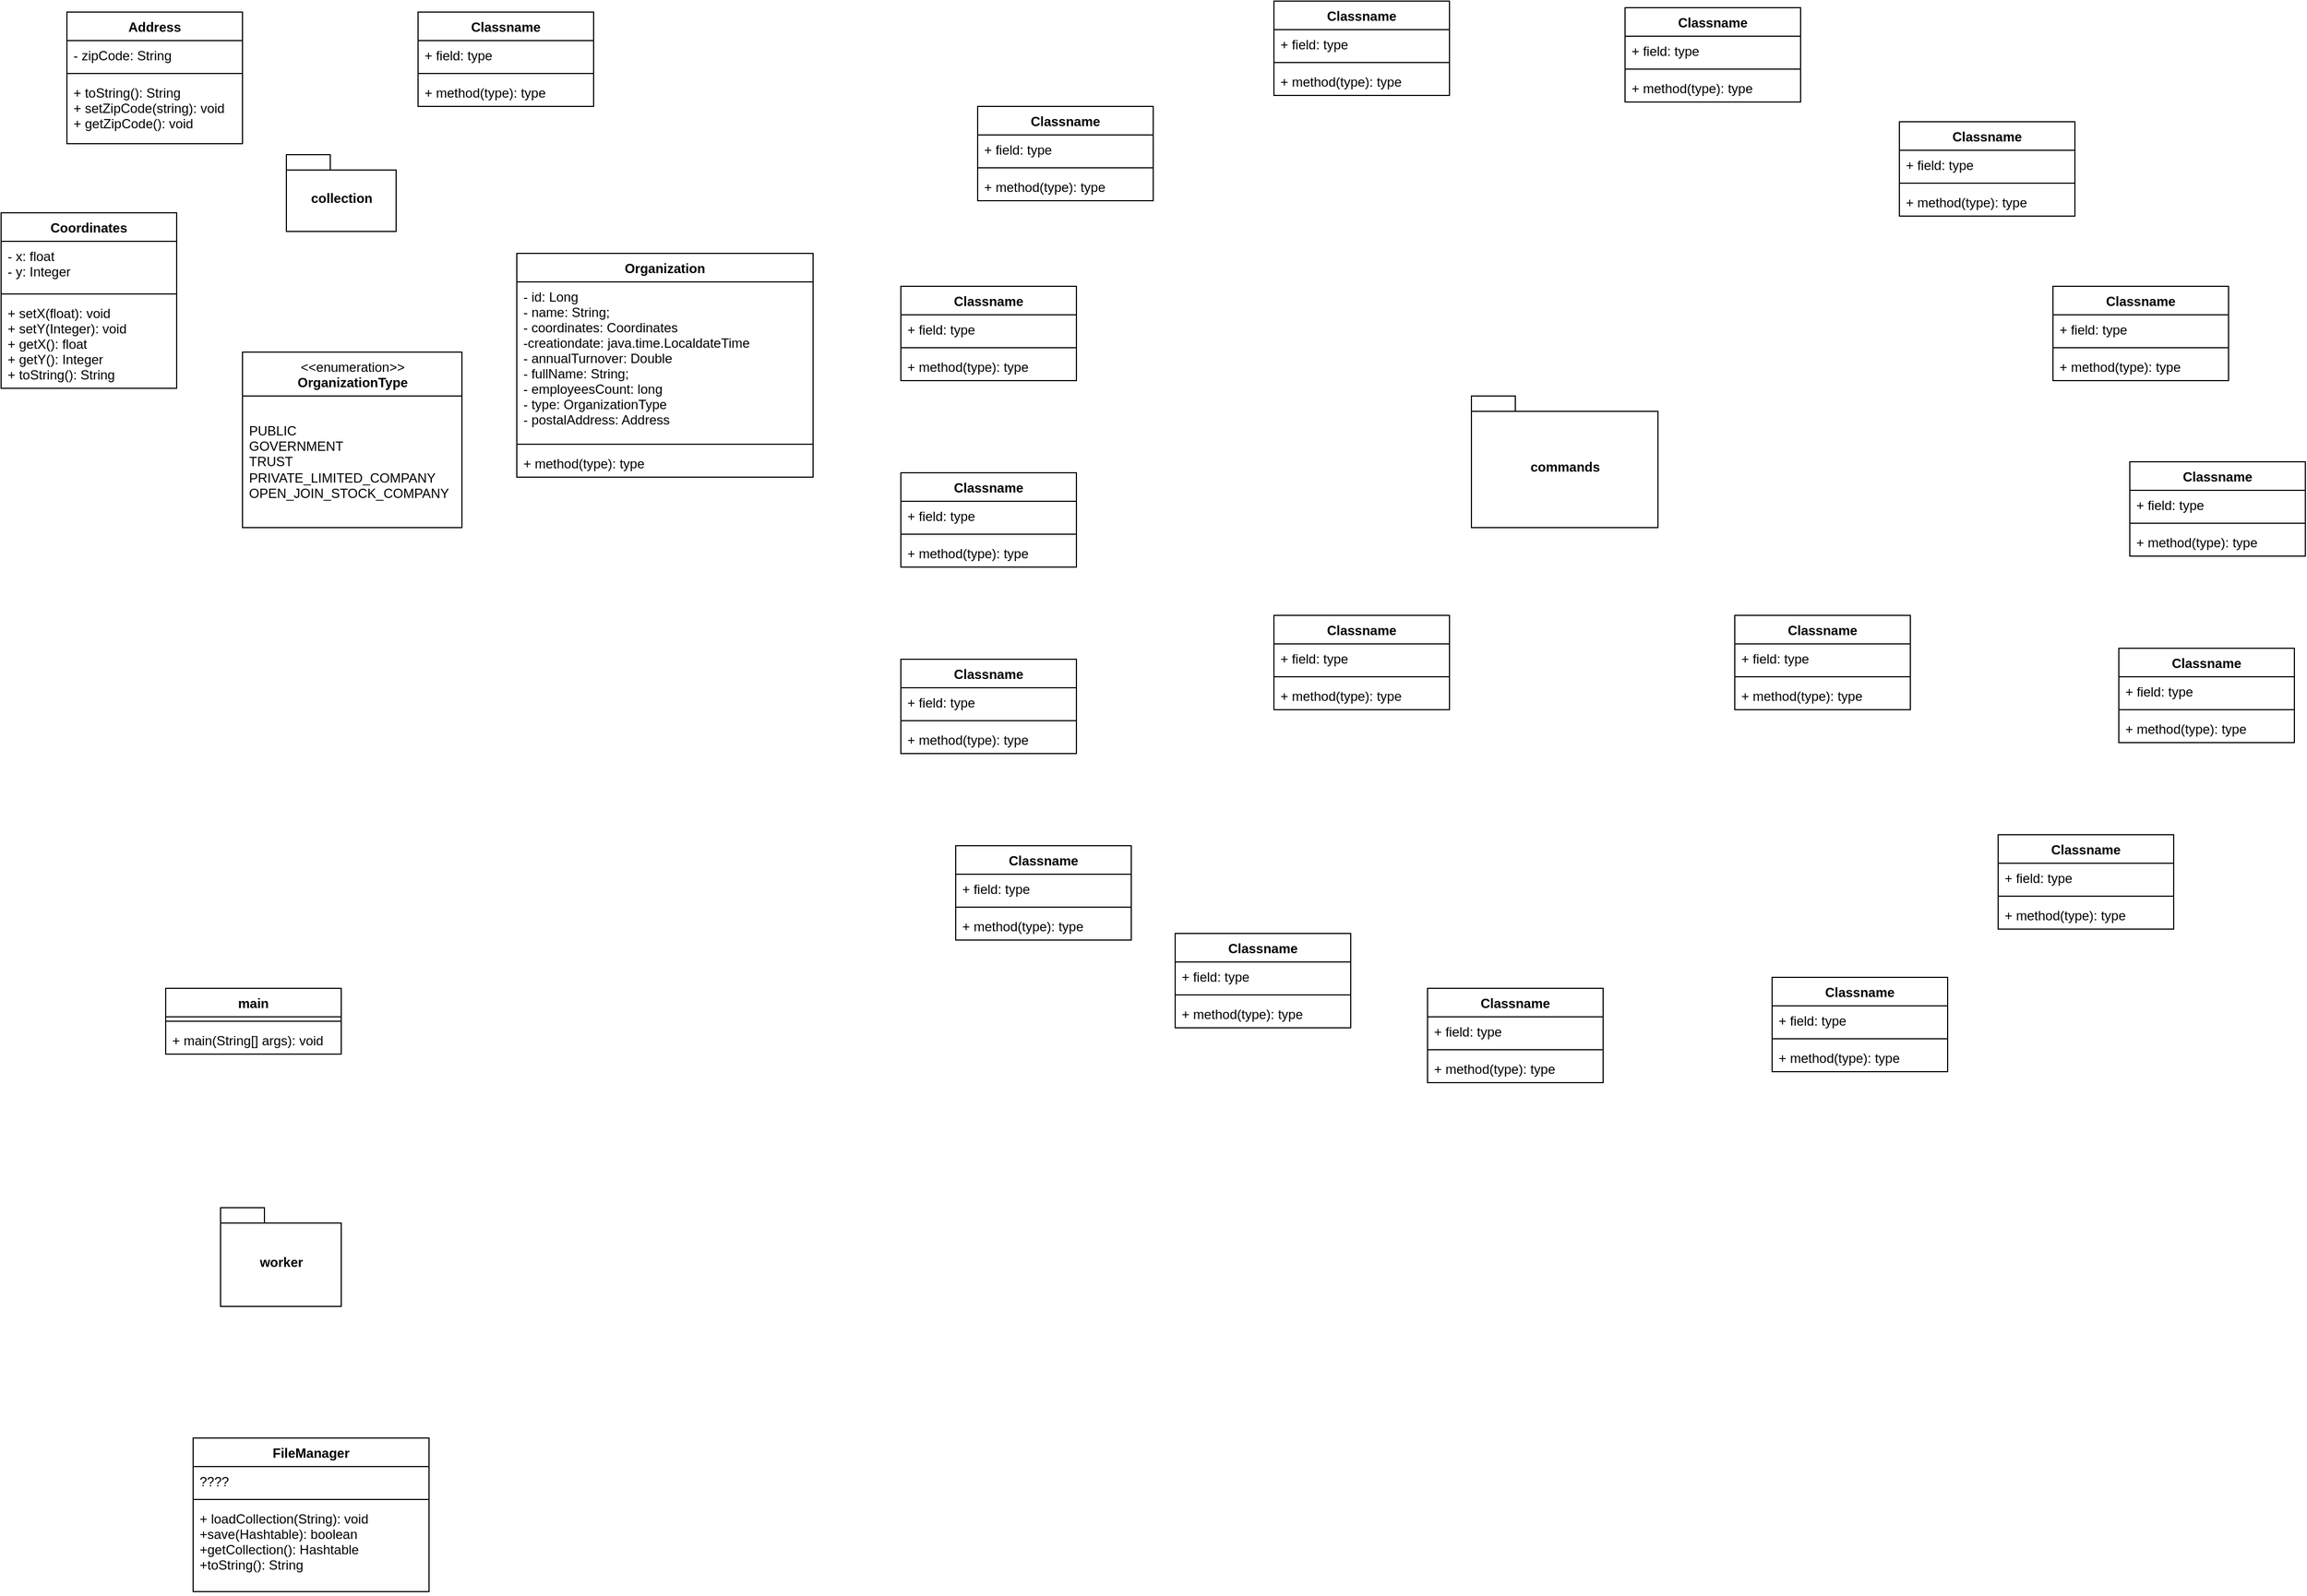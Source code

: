 <mxfile version="14.4.3" type="github">
  <diagram id="C5RBs43oDa-KdzZeNtuy" name="Page-1">
    <mxGraphModel dx="773" dy="789" grid="1" gridSize="10" guides="1" tooltips="1" connect="1" arrows="1" fold="1" page="1" pageScale="1" pageWidth="1169" pageHeight="1654" math="0" shadow="0">
      <root>
        <mxCell id="WIyWlLk6GJQsqaUBKTNV-0" />
        <mxCell id="WIyWlLk6GJQsqaUBKTNV-1" parent="WIyWlLk6GJQsqaUBKTNV-0" />
        <mxCell id="-TGFA2THUqolWi0VZM0r-0" value="collection" style="shape=folder;fontStyle=1;spacingTop=10;tabWidth=40;tabHeight=14;tabPosition=left;html=1;" vertex="1" parent="WIyWlLk6GJQsqaUBKTNV-1">
          <mxGeometry x="320" y="220" width="100" height="70" as="geometry" />
        </mxCell>
        <mxCell id="-TGFA2THUqolWi0VZM0r-1" value="Address" style="swimlane;fontStyle=1;align=center;verticalAlign=top;childLayout=stackLayout;horizontal=1;startSize=26;horizontalStack=0;resizeParent=1;resizeParentMax=0;resizeLast=0;collapsible=1;marginBottom=0;" vertex="1" parent="WIyWlLk6GJQsqaUBKTNV-1">
          <mxGeometry x="120" y="90" width="160" height="120" as="geometry" />
        </mxCell>
        <mxCell id="-TGFA2THUqolWi0VZM0r-2" value="- zipCode: String" style="text;strokeColor=none;fillColor=none;align=left;verticalAlign=top;spacingLeft=4;spacingRight=4;overflow=hidden;rotatable=0;points=[[0,0.5],[1,0.5]];portConstraint=eastwest;" vertex="1" parent="-TGFA2THUqolWi0VZM0r-1">
          <mxGeometry y="26" width="160" height="26" as="geometry" />
        </mxCell>
        <mxCell id="-TGFA2THUqolWi0VZM0r-3" value="" style="line;strokeWidth=1;fillColor=none;align=left;verticalAlign=middle;spacingTop=-1;spacingLeft=3;spacingRight=3;rotatable=0;labelPosition=right;points=[];portConstraint=eastwest;" vertex="1" parent="-TGFA2THUqolWi0VZM0r-1">
          <mxGeometry y="52" width="160" height="8" as="geometry" />
        </mxCell>
        <mxCell id="-TGFA2THUqolWi0VZM0r-4" value="+ toString(): String&#xa;+ setZipCode(string): void&#xa;+ getZipCode(): void" style="text;strokeColor=none;fillColor=none;align=left;verticalAlign=top;spacingLeft=4;spacingRight=4;overflow=hidden;rotatable=0;points=[[0,0.5],[1,0.5]];portConstraint=eastwest;" vertex="1" parent="-TGFA2THUqolWi0VZM0r-1">
          <mxGeometry y="60" width="160" height="60" as="geometry" />
        </mxCell>
        <mxCell id="-TGFA2THUqolWi0VZM0r-5" value="Coordinates" style="swimlane;fontStyle=1;align=center;verticalAlign=top;childLayout=stackLayout;horizontal=1;startSize=26;horizontalStack=0;resizeParent=1;resizeParentMax=0;resizeLast=0;collapsible=1;marginBottom=0;" vertex="1" parent="WIyWlLk6GJQsqaUBKTNV-1">
          <mxGeometry x="60" y="273" width="160" height="160" as="geometry" />
        </mxCell>
        <mxCell id="-TGFA2THUqolWi0VZM0r-6" value="- x: float&#xa;- y: Integer" style="text;strokeColor=none;fillColor=none;align=left;verticalAlign=top;spacingLeft=4;spacingRight=4;overflow=hidden;rotatable=0;points=[[0,0.5],[1,0.5]];portConstraint=eastwest;" vertex="1" parent="-TGFA2THUqolWi0VZM0r-5">
          <mxGeometry y="26" width="160" height="44" as="geometry" />
        </mxCell>
        <mxCell id="-TGFA2THUqolWi0VZM0r-7" value="" style="line;strokeWidth=1;fillColor=none;align=left;verticalAlign=middle;spacingTop=-1;spacingLeft=3;spacingRight=3;rotatable=0;labelPosition=right;points=[];portConstraint=eastwest;" vertex="1" parent="-TGFA2THUqolWi0VZM0r-5">
          <mxGeometry y="70" width="160" height="8" as="geometry" />
        </mxCell>
        <mxCell id="-TGFA2THUqolWi0VZM0r-8" value="+ setX(float): void&#xa;+ setY(Integer): void&#xa;+ getX(): float&#xa;+ getY(): Integer&#xa;+ toString(): String" style="text;strokeColor=none;fillColor=none;align=left;verticalAlign=top;spacingLeft=4;spacingRight=4;overflow=hidden;rotatable=0;points=[[0,0.5],[1,0.5]];portConstraint=eastwest;" vertex="1" parent="-TGFA2THUqolWi0VZM0r-5">
          <mxGeometry y="78" width="160" height="82" as="geometry" />
        </mxCell>
        <mxCell id="-TGFA2THUqolWi0VZM0r-9" value="Classname" style="swimlane;fontStyle=1;align=center;verticalAlign=top;childLayout=stackLayout;horizontal=1;startSize=26;horizontalStack=0;resizeParent=1;resizeParentMax=0;resizeLast=0;collapsible=1;marginBottom=0;" vertex="1" parent="WIyWlLk6GJQsqaUBKTNV-1">
          <mxGeometry x="440" y="90" width="160" height="86" as="geometry" />
        </mxCell>
        <mxCell id="-TGFA2THUqolWi0VZM0r-10" value="+ field: type" style="text;strokeColor=none;fillColor=none;align=left;verticalAlign=top;spacingLeft=4;spacingRight=4;overflow=hidden;rotatable=0;points=[[0,0.5],[1,0.5]];portConstraint=eastwest;" vertex="1" parent="-TGFA2THUqolWi0VZM0r-9">
          <mxGeometry y="26" width="160" height="26" as="geometry" />
        </mxCell>
        <mxCell id="-TGFA2THUqolWi0VZM0r-11" value="" style="line;strokeWidth=1;fillColor=none;align=left;verticalAlign=middle;spacingTop=-1;spacingLeft=3;spacingRight=3;rotatable=0;labelPosition=right;points=[];portConstraint=eastwest;" vertex="1" parent="-TGFA2THUqolWi0VZM0r-9">
          <mxGeometry y="52" width="160" height="8" as="geometry" />
        </mxCell>
        <mxCell id="-TGFA2THUqolWi0VZM0r-12" value="+ method(type): type" style="text;strokeColor=none;fillColor=none;align=left;verticalAlign=top;spacingLeft=4;spacingRight=4;overflow=hidden;rotatable=0;points=[[0,0.5],[1,0.5]];portConstraint=eastwest;" vertex="1" parent="-TGFA2THUqolWi0VZM0r-9">
          <mxGeometry y="60" width="160" height="26" as="geometry" />
        </mxCell>
        <mxCell id="-TGFA2THUqolWi0VZM0r-17" value="Organization" style="swimlane;fontStyle=1;align=center;verticalAlign=top;childLayout=stackLayout;horizontal=1;startSize=26;horizontalStack=0;resizeParent=1;resizeParentMax=0;resizeLast=0;collapsible=1;marginBottom=0;" vertex="1" parent="WIyWlLk6GJQsqaUBKTNV-1">
          <mxGeometry x="530" y="310" width="270" height="204" as="geometry" />
        </mxCell>
        <mxCell id="-TGFA2THUqolWi0VZM0r-18" value="- id: Long&#xa;- name: String;&#xa;- coordinates: Coordinates&#xa;-creationdate: java.time.LocaldateTime&#xa;- annualTurnover: Double&#xa;- fullName: String;&#xa;- employeesCount: long&#xa;- type: OrganizationType&#xa;- postalAddress: Address&#xa;" style="text;strokeColor=none;fillColor=none;align=left;verticalAlign=top;spacingLeft=4;spacingRight=4;overflow=hidden;rotatable=0;points=[[0,0.5],[1,0.5]];portConstraint=eastwest;" vertex="1" parent="-TGFA2THUqolWi0VZM0r-17">
          <mxGeometry y="26" width="270" height="144" as="geometry" />
        </mxCell>
        <mxCell id="-TGFA2THUqolWi0VZM0r-19" value="" style="line;strokeWidth=1;fillColor=none;align=left;verticalAlign=middle;spacingTop=-1;spacingLeft=3;spacingRight=3;rotatable=0;labelPosition=right;points=[];portConstraint=eastwest;" vertex="1" parent="-TGFA2THUqolWi0VZM0r-17">
          <mxGeometry y="170" width="270" height="8" as="geometry" />
        </mxCell>
        <mxCell id="-TGFA2THUqolWi0VZM0r-20" value="+ method(type): type" style="text;strokeColor=none;fillColor=none;align=left;verticalAlign=top;spacingLeft=4;spacingRight=4;overflow=hidden;rotatable=0;points=[[0,0.5],[1,0.5]];portConstraint=eastwest;" vertex="1" parent="-TGFA2THUqolWi0VZM0r-17">
          <mxGeometry y="178" width="270" height="26" as="geometry" />
        </mxCell>
        <mxCell id="-TGFA2THUqolWi0VZM0r-21" value="commands" style="shape=folder;fontStyle=1;spacingTop=10;tabWidth=40;tabHeight=14;tabPosition=left;html=1;" vertex="1" parent="WIyWlLk6GJQsqaUBKTNV-1">
          <mxGeometry x="1400" y="440" width="170" height="120" as="geometry" />
        </mxCell>
        <mxCell id="-TGFA2THUqolWi0VZM0r-22" value="Classname" style="swimlane;fontStyle=1;align=center;verticalAlign=top;childLayout=stackLayout;horizontal=1;startSize=26;horizontalStack=0;resizeParent=1;resizeParentMax=0;resizeLast=0;collapsible=1;marginBottom=0;" vertex="1" parent="WIyWlLk6GJQsqaUBKTNV-1">
          <mxGeometry x="1220" y="80" width="160" height="86" as="geometry" />
        </mxCell>
        <mxCell id="-TGFA2THUqolWi0VZM0r-23" value="+ field: type" style="text;strokeColor=none;fillColor=none;align=left;verticalAlign=top;spacingLeft=4;spacingRight=4;overflow=hidden;rotatable=0;points=[[0,0.5],[1,0.5]];portConstraint=eastwest;" vertex="1" parent="-TGFA2THUqolWi0VZM0r-22">
          <mxGeometry y="26" width="160" height="26" as="geometry" />
        </mxCell>
        <mxCell id="-TGFA2THUqolWi0VZM0r-24" value="" style="line;strokeWidth=1;fillColor=none;align=left;verticalAlign=middle;spacingTop=-1;spacingLeft=3;spacingRight=3;rotatable=0;labelPosition=right;points=[];portConstraint=eastwest;" vertex="1" parent="-TGFA2THUqolWi0VZM0r-22">
          <mxGeometry y="52" width="160" height="8" as="geometry" />
        </mxCell>
        <mxCell id="-TGFA2THUqolWi0VZM0r-25" value="+ method(type): type" style="text;strokeColor=none;fillColor=none;align=left;verticalAlign=top;spacingLeft=4;spacingRight=4;overflow=hidden;rotatable=0;points=[[0,0.5],[1,0.5]];portConstraint=eastwest;" vertex="1" parent="-TGFA2THUqolWi0VZM0r-22">
          <mxGeometry y="60" width="160" height="26" as="geometry" />
        </mxCell>
        <mxCell id="-TGFA2THUqolWi0VZM0r-26" value="Classname" style="swimlane;fontStyle=1;align=center;verticalAlign=top;childLayout=stackLayout;horizontal=1;startSize=26;horizontalStack=0;resizeParent=1;resizeParentMax=0;resizeLast=0;collapsible=1;marginBottom=0;" vertex="1" parent="WIyWlLk6GJQsqaUBKTNV-1">
          <mxGeometry x="950" y="176" width="160" height="86" as="geometry" />
        </mxCell>
        <mxCell id="-TGFA2THUqolWi0VZM0r-27" value="+ field: type" style="text;strokeColor=none;fillColor=none;align=left;verticalAlign=top;spacingLeft=4;spacingRight=4;overflow=hidden;rotatable=0;points=[[0,0.5],[1,0.5]];portConstraint=eastwest;" vertex="1" parent="-TGFA2THUqolWi0VZM0r-26">
          <mxGeometry y="26" width="160" height="26" as="geometry" />
        </mxCell>
        <mxCell id="-TGFA2THUqolWi0VZM0r-28" value="" style="line;strokeWidth=1;fillColor=none;align=left;verticalAlign=middle;spacingTop=-1;spacingLeft=3;spacingRight=3;rotatable=0;labelPosition=right;points=[];portConstraint=eastwest;" vertex="1" parent="-TGFA2THUqolWi0VZM0r-26">
          <mxGeometry y="52" width="160" height="8" as="geometry" />
        </mxCell>
        <mxCell id="-TGFA2THUqolWi0VZM0r-29" value="+ method(type): type" style="text;strokeColor=none;fillColor=none;align=left;verticalAlign=top;spacingLeft=4;spacingRight=4;overflow=hidden;rotatable=0;points=[[0,0.5],[1,0.5]];portConstraint=eastwest;" vertex="1" parent="-TGFA2THUqolWi0VZM0r-26">
          <mxGeometry y="60" width="160" height="26" as="geometry" />
        </mxCell>
        <mxCell id="-TGFA2THUqolWi0VZM0r-30" value="Classname" style="swimlane;fontStyle=1;align=center;verticalAlign=top;childLayout=stackLayout;horizontal=1;startSize=26;horizontalStack=0;resizeParent=1;resizeParentMax=0;resizeLast=0;collapsible=1;marginBottom=0;" vertex="1" parent="WIyWlLk6GJQsqaUBKTNV-1">
          <mxGeometry x="880" y="340" width="160" height="86" as="geometry" />
        </mxCell>
        <mxCell id="-TGFA2THUqolWi0VZM0r-31" value="+ field: type" style="text;strokeColor=none;fillColor=none;align=left;verticalAlign=top;spacingLeft=4;spacingRight=4;overflow=hidden;rotatable=0;points=[[0,0.5],[1,0.5]];portConstraint=eastwest;" vertex="1" parent="-TGFA2THUqolWi0VZM0r-30">
          <mxGeometry y="26" width="160" height="26" as="geometry" />
        </mxCell>
        <mxCell id="-TGFA2THUqolWi0VZM0r-32" value="" style="line;strokeWidth=1;fillColor=none;align=left;verticalAlign=middle;spacingTop=-1;spacingLeft=3;spacingRight=3;rotatable=0;labelPosition=right;points=[];portConstraint=eastwest;" vertex="1" parent="-TGFA2THUqolWi0VZM0r-30">
          <mxGeometry y="52" width="160" height="8" as="geometry" />
        </mxCell>
        <mxCell id="-TGFA2THUqolWi0VZM0r-33" value="+ method(type): type" style="text;strokeColor=none;fillColor=none;align=left;verticalAlign=top;spacingLeft=4;spacingRight=4;overflow=hidden;rotatable=0;points=[[0,0.5],[1,0.5]];portConstraint=eastwest;" vertex="1" parent="-TGFA2THUqolWi0VZM0r-30">
          <mxGeometry y="60" width="160" height="26" as="geometry" />
        </mxCell>
        <mxCell id="-TGFA2THUqolWi0VZM0r-34" value="Classname" style="swimlane;fontStyle=1;align=center;verticalAlign=top;childLayout=stackLayout;horizontal=1;startSize=26;horizontalStack=0;resizeParent=1;resizeParentMax=0;resizeLast=0;collapsible=1;marginBottom=0;" vertex="1" parent="WIyWlLk6GJQsqaUBKTNV-1">
          <mxGeometry x="880" y="510" width="160" height="86" as="geometry" />
        </mxCell>
        <mxCell id="-TGFA2THUqolWi0VZM0r-35" value="+ field: type" style="text;strokeColor=none;fillColor=none;align=left;verticalAlign=top;spacingLeft=4;spacingRight=4;overflow=hidden;rotatable=0;points=[[0,0.5],[1,0.5]];portConstraint=eastwest;" vertex="1" parent="-TGFA2THUqolWi0VZM0r-34">
          <mxGeometry y="26" width="160" height="26" as="geometry" />
        </mxCell>
        <mxCell id="-TGFA2THUqolWi0VZM0r-36" value="" style="line;strokeWidth=1;fillColor=none;align=left;verticalAlign=middle;spacingTop=-1;spacingLeft=3;spacingRight=3;rotatable=0;labelPosition=right;points=[];portConstraint=eastwest;" vertex="1" parent="-TGFA2THUqolWi0VZM0r-34">
          <mxGeometry y="52" width="160" height="8" as="geometry" />
        </mxCell>
        <mxCell id="-TGFA2THUqolWi0VZM0r-37" value="+ method(type): type" style="text;strokeColor=none;fillColor=none;align=left;verticalAlign=top;spacingLeft=4;spacingRight=4;overflow=hidden;rotatable=0;points=[[0,0.5],[1,0.5]];portConstraint=eastwest;" vertex="1" parent="-TGFA2THUqolWi0VZM0r-34">
          <mxGeometry y="60" width="160" height="26" as="geometry" />
        </mxCell>
        <mxCell id="-TGFA2THUqolWi0VZM0r-38" value="Classname" style="swimlane;fontStyle=1;align=center;verticalAlign=top;childLayout=stackLayout;horizontal=1;startSize=26;horizontalStack=0;resizeParent=1;resizeParentMax=0;resizeLast=0;collapsible=1;marginBottom=0;" vertex="1" parent="WIyWlLk6GJQsqaUBKTNV-1">
          <mxGeometry x="880" y="680" width="160" height="86" as="geometry" />
        </mxCell>
        <mxCell id="-TGFA2THUqolWi0VZM0r-39" value="+ field: type" style="text;strokeColor=none;fillColor=none;align=left;verticalAlign=top;spacingLeft=4;spacingRight=4;overflow=hidden;rotatable=0;points=[[0,0.5],[1,0.5]];portConstraint=eastwest;" vertex="1" parent="-TGFA2THUqolWi0VZM0r-38">
          <mxGeometry y="26" width="160" height="26" as="geometry" />
        </mxCell>
        <mxCell id="-TGFA2THUqolWi0VZM0r-40" value="" style="line;strokeWidth=1;fillColor=none;align=left;verticalAlign=middle;spacingTop=-1;spacingLeft=3;spacingRight=3;rotatable=0;labelPosition=right;points=[];portConstraint=eastwest;" vertex="1" parent="-TGFA2THUqolWi0VZM0r-38">
          <mxGeometry y="52" width="160" height="8" as="geometry" />
        </mxCell>
        <mxCell id="-TGFA2THUqolWi0VZM0r-41" value="+ method(type): type" style="text;strokeColor=none;fillColor=none;align=left;verticalAlign=top;spacingLeft=4;spacingRight=4;overflow=hidden;rotatable=0;points=[[0,0.5],[1,0.5]];portConstraint=eastwest;" vertex="1" parent="-TGFA2THUqolWi0VZM0r-38">
          <mxGeometry y="60" width="160" height="26" as="geometry" />
        </mxCell>
        <mxCell id="-TGFA2THUqolWi0VZM0r-42" value="Classname" style="swimlane;fontStyle=1;align=center;verticalAlign=top;childLayout=stackLayout;horizontal=1;startSize=26;horizontalStack=0;resizeParent=1;resizeParentMax=0;resizeLast=0;collapsible=1;marginBottom=0;" vertex="1" parent="WIyWlLk6GJQsqaUBKTNV-1">
          <mxGeometry x="930" y="850" width="160" height="86" as="geometry" />
        </mxCell>
        <mxCell id="-TGFA2THUqolWi0VZM0r-43" value="+ field: type" style="text;strokeColor=none;fillColor=none;align=left;verticalAlign=top;spacingLeft=4;spacingRight=4;overflow=hidden;rotatable=0;points=[[0,0.5],[1,0.5]];portConstraint=eastwest;" vertex="1" parent="-TGFA2THUqolWi0VZM0r-42">
          <mxGeometry y="26" width="160" height="26" as="geometry" />
        </mxCell>
        <mxCell id="-TGFA2THUqolWi0VZM0r-44" value="" style="line;strokeWidth=1;fillColor=none;align=left;verticalAlign=middle;spacingTop=-1;spacingLeft=3;spacingRight=3;rotatable=0;labelPosition=right;points=[];portConstraint=eastwest;" vertex="1" parent="-TGFA2THUqolWi0VZM0r-42">
          <mxGeometry y="52" width="160" height="8" as="geometry" />
        </mxCell>
        <mxCell id="-TGFA2THUqolWi0VZM0r-45" value="+ method(type): type" style="text;strokeColor=none;fillColor=none;align=left;verticalAlign=top;spacingLeft=4;spacingRight=4;overflow=hidden;rotatable=0;points=[[0,0.5],[1,0.5]];portConstraint=eastwest;" vertex="1" parent="-TGFA2THUqolWi0VZM0r-42">
          <mxGeometry y="60" width="160" height="26" as="geometry" />
        </mxCell>
        <mxCell id="-TGFA2THUqolWi0VZM0r-46" value="Classname" style="swimlane;fontStyle=1;align=center;verticalAlign=top;childLayout=stackLayout;horizontal=1;startSize=26;horizontalStack=0;resizeParent=1;resizeParentMax=0;resizeLast=0;collapsible=1;marginBottom=0;" vertex="1" parent="WIyWlLk6GJQsqaUBKTNV-1">
          <mxGeometry x="1360" y="980" width="160" height="86" as="geometry" />
        </mxCell>
        <mxCell id="-TGFA2THUqolWi0VZM0r-47" value="+ field: type" style="text;strokeColor=none;fillColor=none;align=left;verticalAlign=top;spacingLeft=4;spacingRight=4;overflow=hidden;rotatable=0;points=[[0,0.5],[1,0.5]];portConstraint=eastwest;" vertex="1" parent="-TGFA2THUqolWi0VZM0r-46">
          <mxGeometry y="26" width="160" height="26" as="geometry" />
        </mxCell>
        <mxCell id="-TGFA2THUqolWi0VZM0r-48" value="" style="line;strokeWidth=1;fillColor=none;align=left;verticalAlign=middle;spacingTop=-1;spacingLeft=3;spacingRight=3;rotatable=0;labelPosition=right;points=[];portConstraint=eastwest;" vertex="1" parent="-TGFA2THUqolWi0VZM0r-46">
          <mxGeometry y="52" width="160" height="8" as="geometry" />
        </mxCell>
        <mxCell id="-TGFA2THUqolWi0VZM0r-49" value="+ method(type): type" style="text;strokeColor=none;fillColor=none;align=left;verticalAlign=top;spacingLeft=4;spacingRight=4;overflow=hidden;rotatable=0;points=[[0,0.5],[1,0.5]];portConstraint=eastwest;" vertex="1" parent="-TGFA2THUqolWi0VZM0r-46">
          <mxGeometry y="60" width="160" height="26" as="geometry" />
        </mxCell>
        <mxCell id="-TGFA2THUqolWi0VZM0r-50" value="Classname" style="swimlane;fontStyle=1;align=center;verticalAlign=top;childLayout=stackLayout;horizontal=1;startSize=26;horizontalStack=0;resizeParent=1;resizeParentMax=0;resizeLast=0;collapsible=1;marginBottom=0;" vertex="1" parent="WIyWlLk6GJQsqaUBKTNV-1">
          <mxGeometry x="1674" y="970" width="160" height="86" as="geometry" />
        </mxCell>
        <mxCell id="-TGFA2THUqolWi0VZM0r-51" value="+ field: type" style="text;strokeColor=none;fillColor=none;align=left;verticalAlign=top;spacingLeft=4;spacingRight=4;overflow=hidden;rotatable=0;points=[[0,0.5],[1,0.5]];portConstraint=eastwest;" vertex="1" parent="-TGFA2THUqolWi0VZM0r-50">
          <mxGeometry y="26" width="160" height="26" as="geometry" />
        </mxCell>
        <mxCell id="-TGFA2THUqolWi0VZM0r-52" value="" style="line;strokeWidth=1;fillColor=none;align=left;verticalAlign=middle;spacingTop=-1;spacingLeft=3;spacingRight=3;rotatable=0;labelPosition=right;points=[];portConstraint=eastwest;" vertex="1" parent="-TGFA2THUqolWi0VZM0r-50">
          <mxGeometry y="52" width="160" height="8" as="geometry" />
        </mxCell>
        <mxCell id="-TGFA2THUqolWi0VZM0r-53" value="+ method(type): type" style="text;strokeColor=none;fillColor=none;align=left;verticalAlign=top;spacingLeft=4;spacingRight=4;overflow=hidden;rotatable=0;points=[[0,0.5],[1,0.5]];portConstraint=eastwest;" vertex="1" parent="-TGFA2THUqolWi0VZM0r-50">
          <mxGeometry y="60" width="160" height="26" as="geometry" />
        </mxCell>
        <mxCell id="-TGFA2THUqolWi0VZM0r-54" value="Classname" style="swimlane;fontStyle=1;align=center;verticalAlign=top;childLayout=stackLayout;horizontal=1;startSize=26;horizontalStack=0;resizeParent=1;resizeParentMax=0;resizeLast=0;collapsible=1;marginBottom=0;" vertex="1" parent="WIyWlLk6GJQsqaUBKTNV-1">
          <mxGeometry x="1540" y="86" width="160" height="86" as="geometry" />
        </mxCell>
        <mxCell id="-TGFA2THUqolWi0VZM0r-55" value="+ field: type" style="text;strokeColor=none;fillColor=none;align=left;verticalAlign=top;spacingLeft=4;spacingRight=4;overflow=hidden;rotatable=0;points=[[0,0.5],[1,0.5]];portConstraint=eastwest;" vertex="1" parent="-TGFA2THUqolWi0VZM0r-54">
          <mxGeometry y="26" width="160" height="26" as="geometry" />
        </mxCell>
        <mxCell id="-TGFA2THUqolWi0VZM0r-56" value="" style="line;strokeWidth=1;fillColor=none;align=left;verticalAlign=middle;spacingTop=-1;spacingLeft=3;spacingRight=3;rotatable=0;labelPosition=right;points=[];portConstraint=eastwest;" vertex="1" parent="-TGFA2THUqolWi0VZM0r-54">
          <mxGeometry y="52" width="160" height="8" as="geometry" />
        </mxCell>
        <mxCell id="-TGFA2THUqolWi0VZM0r-57" value="+ method(type): type" style="text;strokeColor=none;fillColor=none;align=left;verticalAlign=top;spacingLeft=4;spacingRight=4;overflow=hidden;rotatable=0;points=[[0,0.5],[1,0.5]];portConstraint=eastwest;" vertex="1" parent="-TGFA2THUqolWi0VZM0r-54">
          <mxGeometry y="60" width="160" height="26" as="geometry" />
        </mxCell>
        <mxCell id="-TGFA2THUqolWi0VZM0r-58" value="Classname" style="swimlane;fontStyle=1;align=center;verticalAlign=top;childLayout=stackLayout;horizontal=1;startSize=26;horizontalStack=0;resizeParent=1;resizeParentMax=0;resizeLast=0;collapsible=1;marginBottom=0;" vertex="1" parent="WIyWlLk6GJQsqaUBKTNV-1">
          <mxGeometry x="1790" y="190" width="160" height="86" as="geometry" />
        </mxCell>
        <mxCell id="-TGFA2THUqolWi0VZM0r-59" value="+ field: type" style="text;strokeColor=none;fillColor=none;align=left;verticalAlign=top;spacingLeft=4;spacingRight=4;overflow=hidden;rotatable=0;points=[[0,0.5],[1,0.5]];portConstraint=eastwest;" vertex="1" parent="-TGFA2THUqolWi0VZM0r-58">
          <mxGeometry y="26" width="160" height="26" as="geometry" />
        </mxCell>
        <mxCell id="-TGFA2THUqolWi0VZM0r-60" value="" style="line;strokeWidth=1;fillColor=none;align=left;verticalAlign=middle;spacingTop=-1;spacingLeft=3;spacingRight=3;rotatable=0;labelPosition=right;points=[];portConstraint=eastwest;" vertex="1" parent="-TGFA2THUqolWi0VZM0r-58">
          <mxGeometry y="52" width="160" height="8" as="geometry" />
        </mxCell>
        <mxCell id="-TGFA2THUqolWi0VZM0r-61" value="+ method(type): type" style="text;strokeColor=none;fillColor=none;align=left;verticalAlign=top;spacingLeft=4;spacingRight=4;overflow=hidden;rotatable=0;points=[[0,0.5],[1,0.5]];portConstraint=eastwest;" vertex="1" parent="-TGFA2THUqolWi0VZM0r-58">
          <mxGeometry y="60" width="160" height="26" as="geometry" />
        </mxCell>
        <mxCell id="-TGFA2THUqolWi0VZM0r-62" value="Classname" style="swimlane;fontStyle=1;align=center;verticalAlign=top;childLayout=stackLayout;horizontal=1;startSize=26;horizontalStack=0;resizeParent=1;resizeParentMax=0;resizeLast=0;collapsible=1;marginBottom=0;" vertex="1" parent="WIyWlLk6GJQsqaUBKTNV-1">
          <mxGeometry x="1930" y="340" width="160" height="86" as="geometry" />
        </mxCell>
        <mxCell id="-TGFA2THUqolWi0VZM0r-63" value="+ field: type" style="text;strokeColor=none;fillColor=none;align=left;verticalAlign=top;spacingLeft=4;spacingRight=4;overflow=hidden;rotatable=0;points=[[0,0.5],[1,0.5]];portConstraint=eastwest;" vertex="1" parent="-TGFA2THUqolWi0VZM0r-62">
          <mxGeometry y="26" width="160" height="26" as="geometry" />
        </mxCell>
        <mxCell id="-TGFA2THUqolWi0VZM0r-64" value="" style="line;strokeWidth=1;fillColor=none;align=left;verticalAlign=middle;spacingTop=-1;spacingLeft=3;spacingRight=3;rotatable=0;labelPosition=right;points=[];portConstraint=eastwest;" vertex="1" parent="-TGFA2THUqolWi0VZM0r-62">
          <mxGeometry y="52" width="160" height="8" as="geometry" />
        </mxCell>
        <mxCell id="-TGFA2THUqolWi0VZM0r-65" value="+ method(type): type" style="text;strokeColor=none;fillColor=none;align=left;verticalAlign=top;spacingLeft=4;spacingRight=4;overflow=hidden;rotatable=0;points=[[0,0.5],[1,0.5]];portConstraint=eastwest;" vertex="1" parent="-TGFA2THUqolWi0VZM0r-62">
          <mxGeometry y="60" width="160" height="26" as="geometry" />
        </mxCell>
        <mxCell id="-TGFA2THUqolWi0VZM0r-66" value="Classname" style="swimlane;fontStyle=1;align=center;verticalAlign=top;childLayout=stackLayout;horizontal=1;startSize=26;horizontalStack=0;resizeParent=1;resizeParentMax=0;resizeLast=0;collapsible=1;marginBottom=0;" vertex="1" parent="WIyWlLk6GJQsqaUBKTNV-1">
          <mxGeometry x="2000" y="500" width="160" height="86" as="geometry" />
        </mxCell>
        <mxCell id="-TGFA2THUqolWi0VZM0r-67" value="+ field: type" style="text;strokeColor=none;fillColor=none;align=left;verticalAlign=top;spacingLeft=4;spacingRight=4;overflow=hidden;rotatable=0;points=[[0,0.5],[1,0.5]];portConstraint=eastwest;" vertex="1" parent="-TGFA2THUqolWi0VZM0r-66">
          <mxGeometry y="26" width="160" height="26" as="geometry" />
        </mxCell>
        <mxCell id="-TGFA2THUqolWi0VZM0r-68" value="" style="line;strokeWidth=1;fillColor=none;align=left;verticalAlign=middle;spacingTop=-1;spacingLeft=3;spacingRight=3;rotatable=0;labelPosition=right;points=[];portConstraint=eastwest;" vertex="1" parent="-TGFA2THUqolWi0VZM0r-66">
          <mxGeometry y="52" width="160" height="8" as="geometry" />
        </mxCell>
        <mxCell id="-TGFA2THUqolWi0VZM0r-69" value="+ method(type): type" style="text;strokeColor=none;fillColor=none;align=left;verticalAlign=top;spacingLeft=4;spacingRight=4;overflow=hidden;rotatable=0;points=[[0,0.5],[1,0.5]];portConstraint=eastwest;" vertex="1" parent="-TGFA2THUqolWi0VZM0r-66">
          <mxGeometry y="60" width="160" height="26" as="geometry" />
        </mxCell>
        <mxCell id="-TGFA2THUqolWi0VZM0r-70" value="Classname" style="swimlane;fontStyle=1;align=center;verticalAlign=top;childLayout=stackLayout;horizontal=1;startSize=26;horizontalStack=0;resizeParent=1;resizeParentMax=0;resizeLast=0;collapsible=1;marginBottom=0;" vertex="1" parent="WIyWlLk6GJQsqaUBKTNV-1">
          <mxGeometry x="1990" y="670" width="160" height="86" as="geometry" />
        </mxCell>
        <mxCell id="-TGFA2THUqolWi0VZM0r-71" value="+ field: type" style="text;strokeColor=none;fillColor=none;align=left;verticalAlign=top;spacingLeft=4;spacingRight=4;overflow=hidden;rotatable=0;points=[[0,0.5],[1,0.5]];portConstraint=eastwest;" vertex="1" parent="-TGFA2THUqolWi0VZM0r-70">
          <mxGeometry y="26" width="160" height="26" as="geometry" />
        </mxCell>
        <mxCell id="-TGFA2THUqolWi0VZM0r-72" value="" style="line;strokeWidth=1;fillColor=none;align=left;verticalAlign=middle;spacingTop=-1;spacingLeft=3;spacingRight=3;rotatable=0;labelPosition=right;points=[];portConstraint=eastwest;" vertex="1" parent="-TGFA2THUqolWi0VZM0r-70">
          <mxGeometry y="52" width="160" height="8" as="geometry" />
        </mxCell>
        <mxCell id="-TGFA2THUqolWi0VZM0r-73" value="+ method(type): type" style="text;strokeColor=none;fillColor=none;align=left;verticalAlign=top;spacingLeft=4;spacingRight=4;overflow=hidden;rotatable=0;points=[[0,0.5],[1,0.5]];portConstraint=eastwest;" vertex="1" parent="-TGFA2THUqolWi0VZM0r-70">
          <mxGeometry y="60" width="160" height="26" as="geometry" />
        </mxCell>
        <mxCell id="-TGFA2THUqolWi0VZM0r-74" value="Classname" style="swimlane;fontStyle=1;align=center;verticalAlign=top;childLayout=stackLayout;horizontal=1;startSize=26;horizontalStack=0;resizeParent=1;resizeParentMax=0;resizeLast=0;collapsible=1;marginBottom=0;" vertex="1" parent="WIyWlLk6GJQsqaUBKTNV-1">
          <mxGeometry x="1880" y="840" width="160" height="86" as="geometry" />
        </mxCell>
        <mxCell id="-TGFA2THUqolWi0VZM0r-75" value="+ field: type" style="text;strokeColor=none;fillColor=none;align=left;verticalAlign=top;spacingLeft=4;spacingRight=4;overflow=hidden;rotatable=0;points=[[0,0.5],[1,0.5]];portConstraint=eastwest;" vertex="1" parent="-TGFA2THUqolWi0VZM0r-74">
          <mxGeometry y="26" width="160" height="26" as="geometry" />
        </mxCell>
        <mxCell id="-TGFA2THUqolWi0VZM0r-76" value="" style="line;strokeWidth=1;fillColor=none;align=left;verticalAlign=middle;spacingTop=-1;spacingLeft=3;spacingRight=3;rotatable=0;labelPosition=right;points=[];portConstraint=eastwest;" vertex="1" parent="-TGFA2THUqolWi0VZM0r-74">
          <mxGeometry y="52" width="160" height="8" as="geometry" />
        </mxCell>
        <mxCell id="-TGFA2THUqolWi0VZM0r-77" value="+ method(type): type" style="text;strokeColor=none;fillColor=none;align=left;verticalAlign=top;spacingLeft=4;spacingRight=4;overflow=hidden;rotatable=0;points=[[0,0.5],[1,0.5]];portConstraint=eastwest;" vertex="1" parent="-TGFA2THUqolWi0VZM0r-74">
          <mxGeometry y="60" width="160" height="26" as="geometry" />
        </mxCell>
        <mxCell id="-TGFA2THUqolWi0VZM0r-78" value="Classname" style="swimlane;fontStyle=1;align=center;verticalAlign=top;childLayout=stackLayout;horizontal=1;startSize=26;horizontalStack=0;resizeParent=1;resizeParentMax=0;resizeLast=0;collapsible=1;marginBottom=0;" vertex="1" parent="WIyWlLk6GJQsqaUBKTNV-1">
          <mxGeometry x="1130" y="930" width="160" height="86" as="geometry" />
        </mxCell>
        <mxCell id="-TGFA2THUqolWi0VZM0r-79" value="+ field: type" style="text;strokeColor=none;fillColor=none;align=left;verticalAlign=top;spacingLeft=4;spacingRight=4;overflow=hidden;rotatable=0;points=[[0,0.5],[1,0.5]];portConstraint=eastwest;" vertex="1" parent="-TGFA2THUqolWi0VZM0r-78">
          <mxGeometry y="26" width="160" height="26" as="geometry" />
        </mxCell>
        <mxCell id="-TGFA2THUqolWi0VZM0r-80" value="" style="line;strokeWidth=1;fillColor=none;align=left;verticalAlign=middle;spacingTop=-1;spacingLeft=3;spacingRight=3;rotatable=0;labelPosition=right;points=[];portConstraint=eastwest;" vertex="1" parent="-TGFA2THUqolWi0VZM0r-78">
          <mxGeometry y="52" width="160" height="8" as="geometry" />
        </mxCell>
        <mxCell id="-TGFA2THUqolWi0VZM0r-81" value="+ method(type): type" style="text;strokeColor=none;fillColor=none;align=left;verticalAlign=top;spacingLeft=4;spacingRight=4;overflow=hidden;rotatable=0;points=[[0,0.5],[1,0.5]];portConstraint=eastwest;" vertex="1" parent="-TGFA2THUqolWi0VZM0r-78">
          <mxGeometry y="60" width="160" height="26" as="geometry" />
        </mxCell>
        <mxCell id="-TGFA2THUqolWi0VZM0r-82" value="Classname" style="swimlane;fontStyle=1;align=center;verticalAlign=top;childLayout=stackLayout;horizontal=1;startSize=26;horizontalStack=0;resizeParent=1;resizeParentMax=0;resizeLast=0;collapsible=1;marginBottom=0;" vertex="1" parent="WIyWlLk6GJQsqaUBKTNV-1">
          <mxGeometry x="1220" y="640" width="160" height="86" as="geometry" />
        </mxCell>
        <mxCell id="-TGFA2THUqolWi0VZM0r-83" value="+ field: type" style="text;strokeColor=none;fillColor=none;align=left;verticalAlign=top;spacingLeft=4;spacingRight=4;overflow=hidden;rotatable=0;points=[[0,0.5],[1,0.5]];portConstraint=eastwest;" vertex="1" parent="-TGFA2THUqolWi0VZM0r-82">
          <mxGeometry y="26" width="160" height="26" as="geometry" />
        </mxCell>
        <mxCell id="-TGFA2THUqolWi0VZM0r-84" value="" style="line;strokeWidth=1;fillColor=none;align=left;verticalAlign=middle;spacingTop=-1;spacingLeft=3;spacingRight=3;rotatable=0;labelPosition=right;points=[];portConstraint=eastwest;" vertex="1" parent="-TGFA2THUqolWi0VZM0r-82">
          <mxGeometry y="52" width="160" height="8" as="geometry" />
        </mxCell>
        <mxCell id="-TGFA2THUqolWi0VZM0r-85" value="+ method(type): type" style="text;strokeColor=none;fillColor=none;align=left;verticalAlign=top;spacingLeft=4;spacingRight=4;overflow=hidden;rotatable=0;points=[[0,0.5],[1,0.5]];portConstraint=eastwest;" vertex="1" parent="-TGFA2THUqolWi0VZM0r-82">
          <mxGeometry y="60" width="160" height="26" as="geometry" />
        </mxCell>
        <mxCell id="-TGFA2THUqolWi0VZM0r-86" value="Classname" style="swimlane;fontStyle=1;align=center;verticalAlign=top;childLayout=stackLayout;horizontal=1;startSize=26;horizontalStack=0;resizeParent=1;resizeParentMax=0;resizeLast=0;collapsible=1;marginBottom=0;" vertex="1" parent="WIyWlLk6GJQsqaUBKTNV-1">
          <mxGeometry x="1640" y="640" width="160" height="86" as="geometry" />
        </mxCell>
        <mxCell id="-TGFA2THUqolWi0VZM0r-87" value="+ field: type" style="text;strokeColor=none;fillColor=none;align=left;verticalAlign=top;spacingLeft=4;spacingRight=4;overflow=hidden;rotatable=0;points=[[0,0.5],[1,0.5]];portConstraint=eastwest;" vertex="1" parent="-TGFA2THUqolWi0VZM0r-86">
          <mxGeometry y="26" width="160" height="26" as="geometry" />
        </mxCell>
        <mxCell id="-TGFA2THUqolWi0VZM0r-88" value="" style="line;strokeWidth=1;fillColor=none;align=left;verticalAlign=middle;spacingTop=-1;spacingLeft=3;spacingRight=3;rotatable=0;labelPosition=right;points=[];portConstraint=eastwest;" vertex="1" parent="-TGFA2THUqolWi0VZM0r-86">
          <mxGeometry y="52" width="160" height="8" as="geometry" />
        </mxCell>
        <mxCell id="-TGFA2THUqolWi0VZM0r-89" value="+ method(type): type" style="text;strokeColor=none;fillColor=none;align=left;verticalAlign=top;spacingLeft=4;spacingRight=4;overflow=hidden;rotatable=0;points=[[0,0.5],[1,0.5]];portConstraint=eastwest;" vertex="1" parent="-TGFA2THUqolWi0VZM0r-86">
          <mxGeometry y="60" width="160" height="26" as="geometry" />
        </mxCell>
        <mxCell id="-TGFA2THUqolWi0VZM0r-90" value="main" style="swimlane;fontStyle=1;align=center;verticalAlign=top;childLayout=stackLayout;horizontal=1;startSize=26;horizontalStack=0;resizeParent=1;resizeParentMax=0;resizeLast=0;collapsible=1;marginBottom=0;" vertex="1" parent="WIyWlLk6GJQsqaUBKTNV-1">
          <mxGeometry x="210" y="980" width="160" height="60" as="geometry" />
        </mxCell>
        <mxCell id="-TGFA2THUqolWi0VZM0r-92" value="" style="line;strokeWidth=1;fillColor=none;align=left;verticalAlign=middle;spacingTop=-1;spacingLeft=3;spacingRight=3;rotatable=0;labelPosition=right;points=[];portConstraint=eastwest;" vertex="1" parent="-TGFA2THUqolWi0VZM0r-90">
          <mxGeometry y="26" width="160" height="8" as="geometry" />
        </mxCell>
        <mxCell id="-TGFA2THUqolWi0VZM0r-93" value="+ main(String[] args): void" style="text;strokeColor=none;fillColor=none;align=left;verticalAlign=top;spacingLeft=4;spacingRight=4;overflow=hidden;rotatable=0;points=[[0,0.5],[1,0.5]];portConstraint=eastwest;" vertex="1" parent="-TGFA2THUqolWi0VZM0r-90">
          <mxGeometry y="34" width="160" height="26" as="geometry" />
        </mxCell>
        <mxCell id="-TGFA2THUqolWi0VZM0r-94" value="worker" style="shape=folder;fontStyle=1;spacingTop=10;tabWidth=40;tabHeight=14;tabPosition=left;html=1;" vertex="1" parent="WIyWlLk6GJQsqaUBKTNV-1">
          <mxGeometry x="260" y="1180" width="110" height="90" as="geometry" />
        </mxCell>
        <mxCell id="-TGFA2THUqolWi0VZM0r-95" value="FileManager" style="swimlane;fontStyle=1;align=center;verticalAlign=top;childLayout=stackLayout;horizontal=1;startSize=26;horizontalStack=0;resizeParent=1;resizeParentMax=0;resizeLast=0;collapsible=1;marginBottom=0;" vertex="1" parent="WIyWlLk6GJQsqaUBKTNV-1">
          <mxGeometry x="235" y="1390" width="215" height="140" as="geometry" />
        </mxCell>
        <mxCell id="-TGFA2THUqolWi0VZM0r-96" value="????" style="text;strokeColor=none;fillColor=none;align=left;verticalAlign=top;spacingLeft=4;spacingRight=4;overflow=hidden;rotatable=0;points=[[0,0.5],[1,0.5]];portConstraint=eastwest;" vertex="1" parent="-TGFA2THUqolWi0VZM0r-95">
          <mxGeometry y="26" width="215" height="26" as="geometry" />
        </mxCell>
        <mxCell id="-TGFA2THUqolWi0VZM0r-97" value="" style="line;strokeWidth=1;fillColor=none;align=left;verticalAlign=middle;spacingTop=-1;spacingLeft=3;spacingRight=3;rotatable=0;labelPosition=right;points=[];portConstraint=eastwest;" vertex="1" parent="-TGFA2THUqolWi0VZM0r-95">
          <mxGeometry y="52" width="215" height="8" as="geometry" />
        </mxCell>
        <mxCell id="-TGFA2THUqolWi0VZM0r-98" value="+ loadCollection(String): void&#xa;+save(Hashtable): boolean&#xa;+getCollection(): Hashtable&#xa;+toString(): String&#xa;&#xa; " style="text;strokeColor=none;fillColor=none;align=left;verticalAlign=top;spacingLeft=4;spacingRight=4;overflow=hidden;rotatable=0;points=[[0,0.5],[1,0.5]];portConstraint=eastwest;" vertex="1" parent="-TGFA2THUqolWi0VZM0r-95">
          <mxGeometry y="60" width="215" height="80" as="geometry" />
        </mxCell>
        <mxCell id="-TGFA2THUqolWi0VZM0r-99" value="&amp;lt;&amp;lt;enumeration&amp;gt;&amp;gt;&lt;br&gt;&lt;b&gt;OrganizationType&lt;/b&gt;" style="swimlane;fontStyle=0;align=center;verticalAlign=top;childLayout=stackLayout;horizontal=1;startSize=40;horizontalStack=0;resizeParent=1;resizeParentMax=0;resizeLast=0;collapsible=0;marginBottom=0;html=1;" vertex="1" parent="WIyWlLk6GJQsqaUBKTNV-1">
          <mxGeometry x="280" y="400" width="200" height="160" as="geometry" />
        </mxCell>
        <mxCell id="-TGFA2THUqolWi0VZM0r-100" value="PUBLIC&lt;br&gt;GOVERNMENT&lt;br&gt;TRUST&lt;br&gt;PRIVATE_LIMITED_COMPANY&lt;br&gt;OPEN_JOIN_STOCK_COMPANY" style="text;html=1;strokeColor=none;fillColor=none;align=left;verticalAlign=middle;spacingLeft=4;spacingRight=4;overflow=hidden;rotatable=0;points=[[0,0.5],[1,0.5]];portConstraint=eastwest;" vertex="1" parent="-TGFA2THUqolWi0VZM0r-99">
          <mxGeometry y="40" width="200" height="120" as="geometry" />
        </mxCell>
      </root>
    </mxGraphModel>
  </diagram>
</mxfile>

